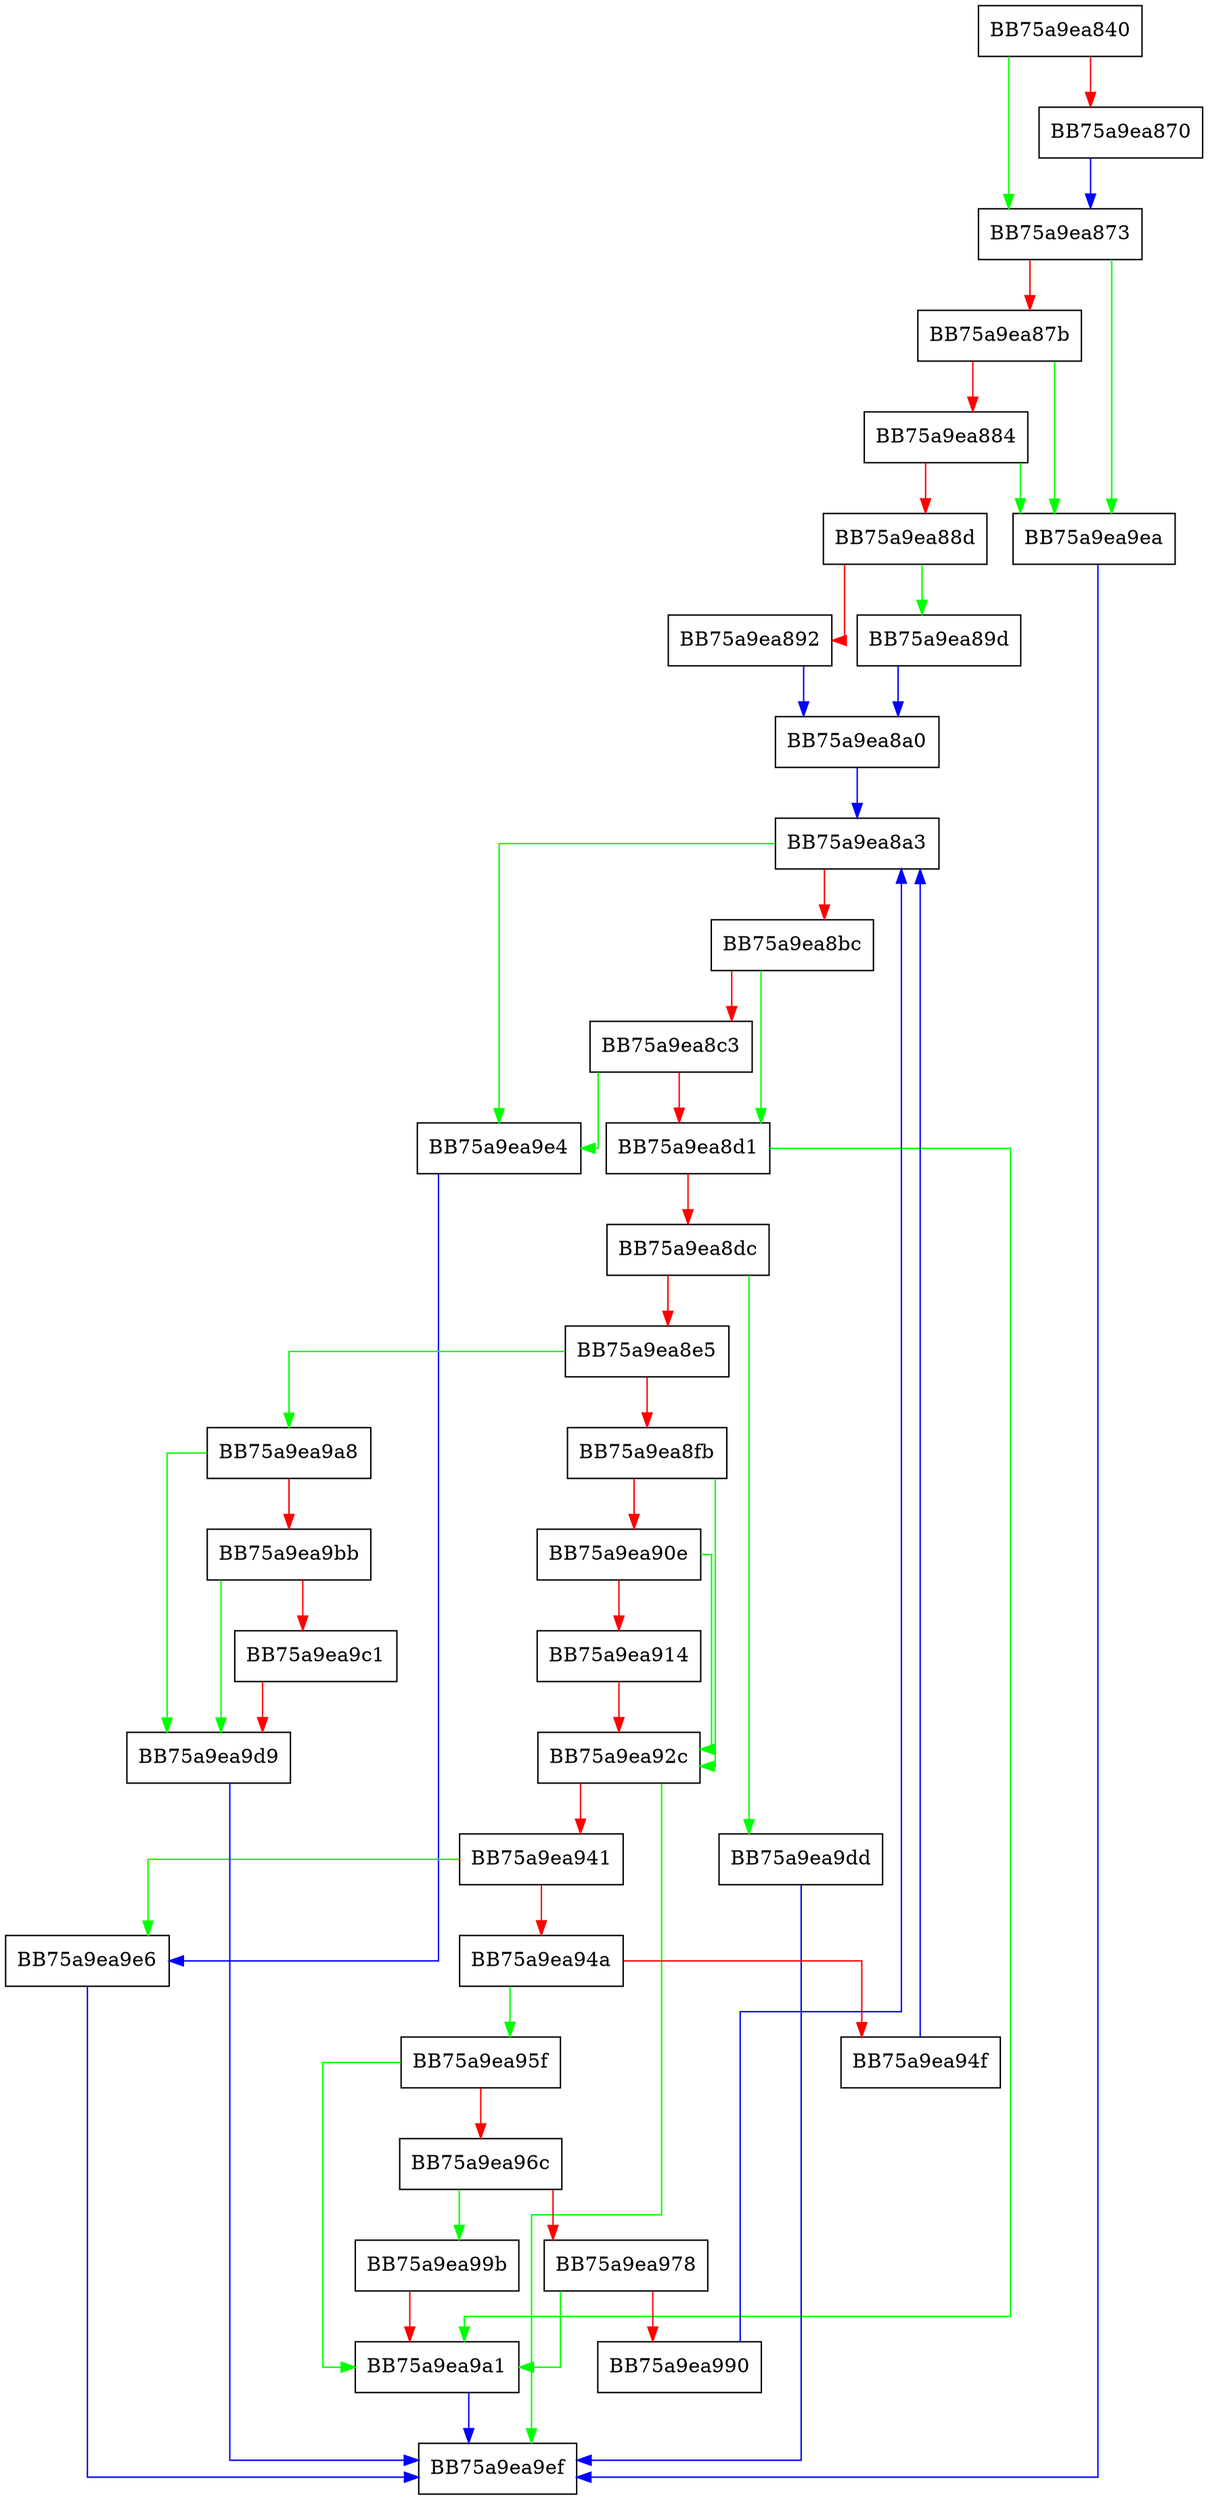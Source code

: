 digraph MpWaitForMultipleObjectsImpl {
  node [shape="box"];
  graph [splines=ortho];
  BB75a9ea840 -> BB75a9ea873 [color="green"];
  BB75a9ea840 -> BB75a9ea870 [color="red"];
  BB75a9ea870 -> BB75a9ea873 [color="blue"];
  BB75a9ea873 -> BB75a9ea9ea [color="green"];
  BB75a9ea873 -> BB75a9ea87b [color="red"];
  BB75a9ea87b -> BB75a9ea9ea [color="green"];
  BB75a9ea87b -> BB75a9ea884 [color="red"];
  BB75a9ea884 -> BB75a9ea9ea [color="green"];
  BB75a9ea884 -> BB75a9ea88d [color="red"];
  BB75a9ea88d -> BB75a9ea89d [color="green"];
  BB75a9ea88d -> BB75a9ea892 [color="red"];
  BB75a9ea892 -> BB75a9ea8a0 [color="blue"];
  BB75a9ea89d -> BB75a9ea8a0 [color="blue"];
  BB75a9ea8a0 -> BB75a9ea8a3 [color="blue"];
  BB75a9ea8a3 -> BB75a9ea9e4 [color="green"];
  BB75a9ea8a3 -> BB75a9ea8bc [color="red"];
  BB75a9ea8bc -> BB75a9ea8d1 [color="green"];
  BB75a9ea8bc -> BB75a9ea8c3 [color="red"];
  BB75a9ea8c3 -> BB75a9ea9e4 [color="green"];
  BB75a9ea8c3 -> BB75a9ea8d1 [color="red"];
  BB75a9ea8d1 -> BB75a9ea9a1 [color="green"];
  BB75a9ea8d1 -> BB75a9ea8dc [color="red"];
  BB75a9ea8dc -> BB75a9ea9dd [color="green"];
  BB75a9ea8dc -> BB75a9ea8e5 [color="red"];
  BB75a9ea8e5 -> BB75a9ea9a8 [color="green"];
  BB75a9ea8e5 -> BB75a9ea8fb [color="red"];
  BB75a9ea8fb -> BB75a9ea92c [color="green"];
  BB75a9ea8fb -> BB75a9ea90e [color="red"];
  BB75a9ea90e -> BB75a9ea92c [color="green"];
  BB75a9ea90e -> BB75a9ea914 [color="red"];
  BB75a9ea914 -> BB75a9ea92c [color="red"];
  BB75a9ea92c -> BB75a9ea9ef [color="green"];
  BB75a9ea92c -> BB75a9ea941 [color="red"];
  BB75a9ea941 -> BB75a9ea9e6 [color="green"];
  BB75a9ea941 -> BB75a9ea94a [color="red"];
  BB75a9ea94a -> BB75a9ea95f [color="green"];
  BB75a9ea94a -> BB75a9ea94f [color="red"];
  BB75a9ea94f -> BB75a9ea8a3 [color="blue"];
  BB75a9ea95f -> BB75a9ea9a1 [color="green"];
  BB75a9ea95f -> BB75a9ea96c [color="red"];
  BB75a9ea96c -> BB75a9ea99b [color="green"];
  BB75a9ea96c -> BB75a9ea978 [color="red"];
  BB75a9ea978 -> BB75a9ea9a1 [color="green"];
  BB75a9ea978 -> BB75a9ea990 [color="red"];
  BB75a9ea990 -> BB75a9ea8a3 [color="blue"];
  BB75a9ea99b -> BB75a9ea9a1 [color="red"];
  BB75a9ea9a1 -> BB75a9ea9ef [color="blue"];
  BB75a9ea9a8 -> BB75a9ea9d9 [color="green"];
  BB75a9ea9a8 -> BB75a9ea9bb [color="red"];
  BB75a9ea9bb -> BB75a9ea9d9 [color="green"];
  BB75a9ea9bb -> BB75a9ea9c1 [color="red"];
  BB75a9ea9c1 -> BB75a9ea9d9 [color="red"];
  BB75a9ea9d9 -> BB75a9ea9ef [color="blue"];
  BB75a9ea9dd -> BB75a9ea9ef [color="blue"];
  BB75a9ea9e4 -> BB75a9ea9e6 [color="blue"];
  BB75a9ea9e6 -> BB75a9ea9ef [color="blue"];
  BB75a9ea9ea -> BB75a9ea9ef [color="blue"];
}